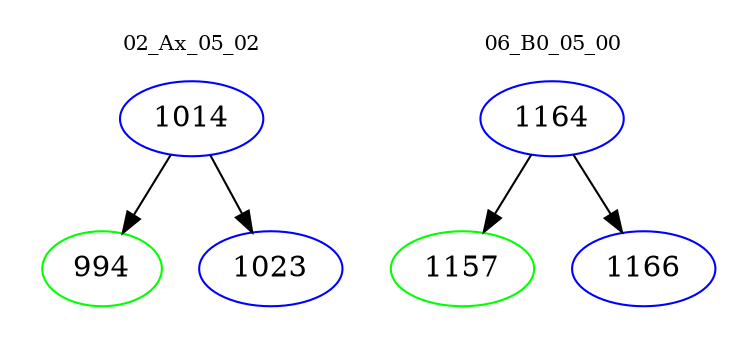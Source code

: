 digraph{
subgraph cluster_0 {
color = white
label = "02_Ax_05_02";
fontsize=10;
T0_1014 [label="1014", color="blue"]
T0_1014 -> T0_994 [color="black"]
T0_994 [label="994", color="green"]
T0_1014 -> T0_1023 [color="black"]
T0_1023 [label="1023", color="blue"]
}
subgraph cluster_1 {
color = white
label = "06_B0_05_00";
fontsize=10;
T1_1164 [label="1164", color="blue"]
T1_1164 -> T1_1157 [color="black"]
T1_1157 [label="1157", color="green"]
T1_1164 -> T1_1166 [color="black"]
T1_1166 [label="1166", color="blue"]
}
}
